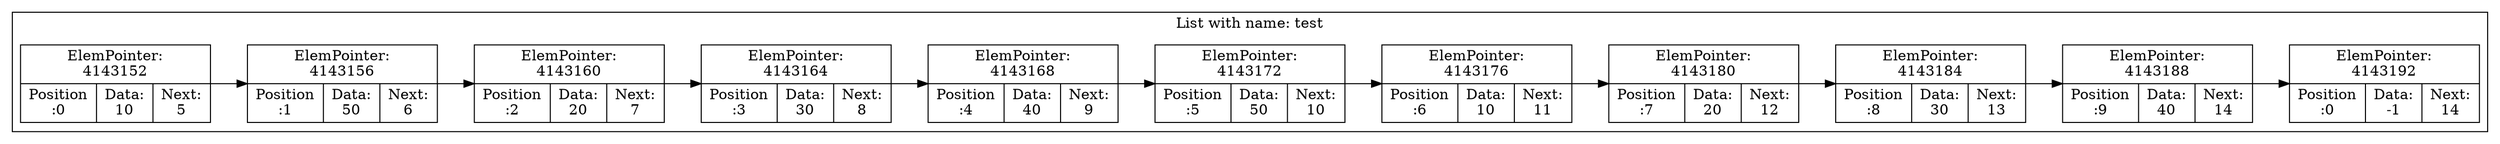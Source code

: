 digraph G{
rankdir=LR;
subgraph clusterlist {
0 [shape=record, label="ElemPointer:\n4143152 | {Position\n:0 | Data:\n10 | Next:\n5}"];
1 [shape=record, label="ElemPointer:\n4143156 | {Position\n:50 | Data:\n6 | Next:\n5}"];
0->1
1 [shape=record, label="ElemPointer:\n4143156 | {Position\n:1 | Data:\n50 | Next:\n6}"];
2 [shape=record, label="ElemPointer:\n4143160 | {Position\n:20 | Data:\n7 | Next:\n6}"];
1->2
2 [shape=record, label="ElemPointer:\n4143160 | {Position\n:2 | Data:\n20 | Next:\n7}"];
3 [shape=record, label="ElemPointer:\n4143164 | {Position\n:30 | Data:\n8 | Next:\n7}"];
2->3
3 [shape=record, label="ElemPointer:\n4143164 | {Position\n:3 | Data:\n30 | Next:\n8}"];
4 [shape=record, label="ElemPointer:\n4143168 | {Position\n:40 | Data:\n9 | Next:\n8}"];
3->4
4 [shape=record, label="ElemPointer:\n4143168 | {Position\n:4 | Data:\n40 | Next:\n9}"];
5 [shape=record, label="ElemPointer:\n4143172 | {Position\n:50 | Data:\n10 | Next:\n9}"];
4->5
5 [shape=record, label="ElemPointer:\n4143172 | {Position\n:5 | Data:\n50 | Next:\n10}"];
6 [shape=record, label="ElemPointer:\n4143176 | {Position\n:10 | Data:\n11 | Next:\n10}"];
5->6
6 [shape=record, label="ElemPointer:\n4143176 | {Position\n:6 | Data:\n10 | Next:\n11}"];
7 [shape=record, label="ElemPointer:\n4143180 | {Position\n:20 | Data:\n12 | Next:\n11}"];
6->7
7 [shape=record, label="ElemPointer:\n4143180 | {Position\n:7 | Data:\n20 | Next:\n12}"];
8 [shape=record, label="ElemPointer:\n4143184 | {Position\n:30 | Data:\n13 | Next:\n12}"];
7->8
8 [shape=record, label="ElemPointer:\n4143184 | {Position\n:8 | Data:\n30 | Next:\n13}"];
9 [shape=record, label="ElemPointer:\n4143188 | {Position\n:40 | Data:\n14 | Next:\n13}"];
8->9
9 [shape=record, label="ElemPointer:\n4143188 | {Position\n:9 | Data:\n40 | Next:\n14}"];
10 [shape=record, label="ElemPointer:\n4143192 | {Position\n:0 | Data:\n-1 | Next:\n14}"];
9->10
label = "List with name: test"}
}
